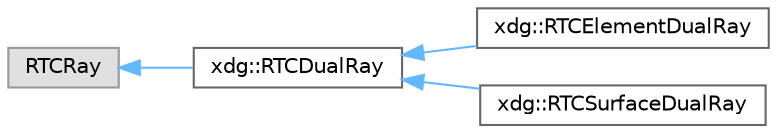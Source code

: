 digraph "Graphical Class Hierarchy"
{
 // LATEX_PDF_SIZE
  bgcolor="transparent";
  edge [fontname=Helvetica,fontsize=10,labelfontname=Helvetica,labelfontsize=10];
  node [fontname=Helvetica,fontsize=10,shape=box,height=0.2,width=0.4];
  rankdir="LR";
  Node0 [id="Node000000",label="RTCRay",height=0.2,width=0.4,color="grey60", fillcolor="#E0E0E0", style="filled",tooltip=" "];
  Node0 -> Node1 [id="edge6_Node000000_Node000001",dir="back",color="steelblue1",style="solid",tooltip=" "];
  Node1 [id="Node000001",label="xdg::RTCDualRay",height=0.2,width=0.4,color="grey40", fillcolor="white", style="filled",URL="$structxdg_1_1RTCDualRay.html",tooltip=" "];
  Node1 -> Node2 [id="edge7_Node000001_Node000002",dir="back",color="steelblue1",style="solid",tooltip=" "];
  Node2 [id="Node000002",label="xdg::RTCElementDualRay",height=0.2,width=0.4,color="grey40", fillcolor="white", style="filled",URL="$structxdg_1_1RTCElementDualRay.html",tooltip=" "];
  Node1 -> Node3 [id="edge8_Node000001_Node000003",dir="back",color="steelblue1",style="solid",tooltip=" "];
  Node3 [id="Node000003",label="xdg::RTCSurfaceDualRay",height=0.2,width=0.4,color="grey40", fillcolor="white", style="filled",URL="$structxdg_1_1RTCSurfaceDualRay.html",tooltip=" "];
}
